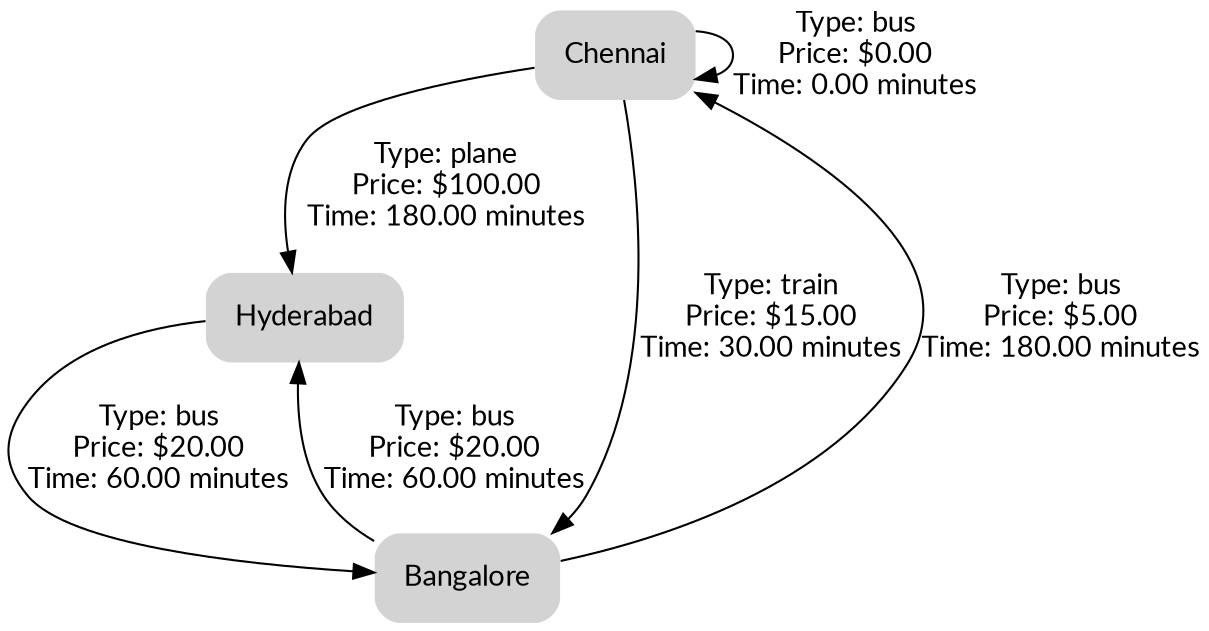 digraph TravelPlanner {
	node [shape="plaintext" style="filled, rounded" fontname="Lato" margin=0.2]
	edge [fontname="Lato" labeldistance=5]
	"Chennai"
	"Hyderabad"
	"Bangalore"
	"Chennai" -> "Hyderabad" [label="Type: plane\nPrice: $100.00\nTime: 180.00 minutes
"]
	"Chennai" -> "Bangalore" [label="Type: train\nPrice: $15.00\nTime: 30.00 minutes
"]
	"Chennai" -> "Chennai" [label="Type: bus\nPrice: $0.00\nTime: 0.00 minutes
"]
	"Bangalore" -> "Chennai" [label="Type: bus\nPrice: $5.00\nTime: 180.00 minutes
"]
	"Bangalore" -> "Hyderabad" [label="Type: bus\nPrice: $20.00\nTime: 60.00 minutes
"]
	"Hyderabad" -> "Bangalore" [label="Type: bus\nPrice: $20.00\nTime: 60.00 minutes
"]
}